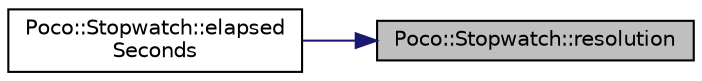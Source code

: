 digraph "Poco::Stopwatch::resolution"
{
 // LATEX_PDF_SIZE
  edge [fontname="Helvetica",fontsize="10",labelfontname="Helvetica",labelfontsize="10"];
  node [fontname="Helvetica",fontsize="10",shape=record];
  rankdir="RL";
  Node1 [label="Poco::Stopwatch::resolution",height=0.2,width=0.4,color="black", fillcolor="grey75", style="filled", fontcolor="black",tooltip=" "];
  Node1 -> Node2 [dir="back",color="midnightblue",fontsize="10",style="solid"];
  Node2 [label="Poco::Stopwatch::elapsed\lSeconds",height=0.2,width=0.4,color="black", fillcolor="white", style="filled",URL="$classPoco_1_1Stopwatch.html#a81aa50ec8a37437cca33b010fd0d0c69",tooltip=" "];
}
